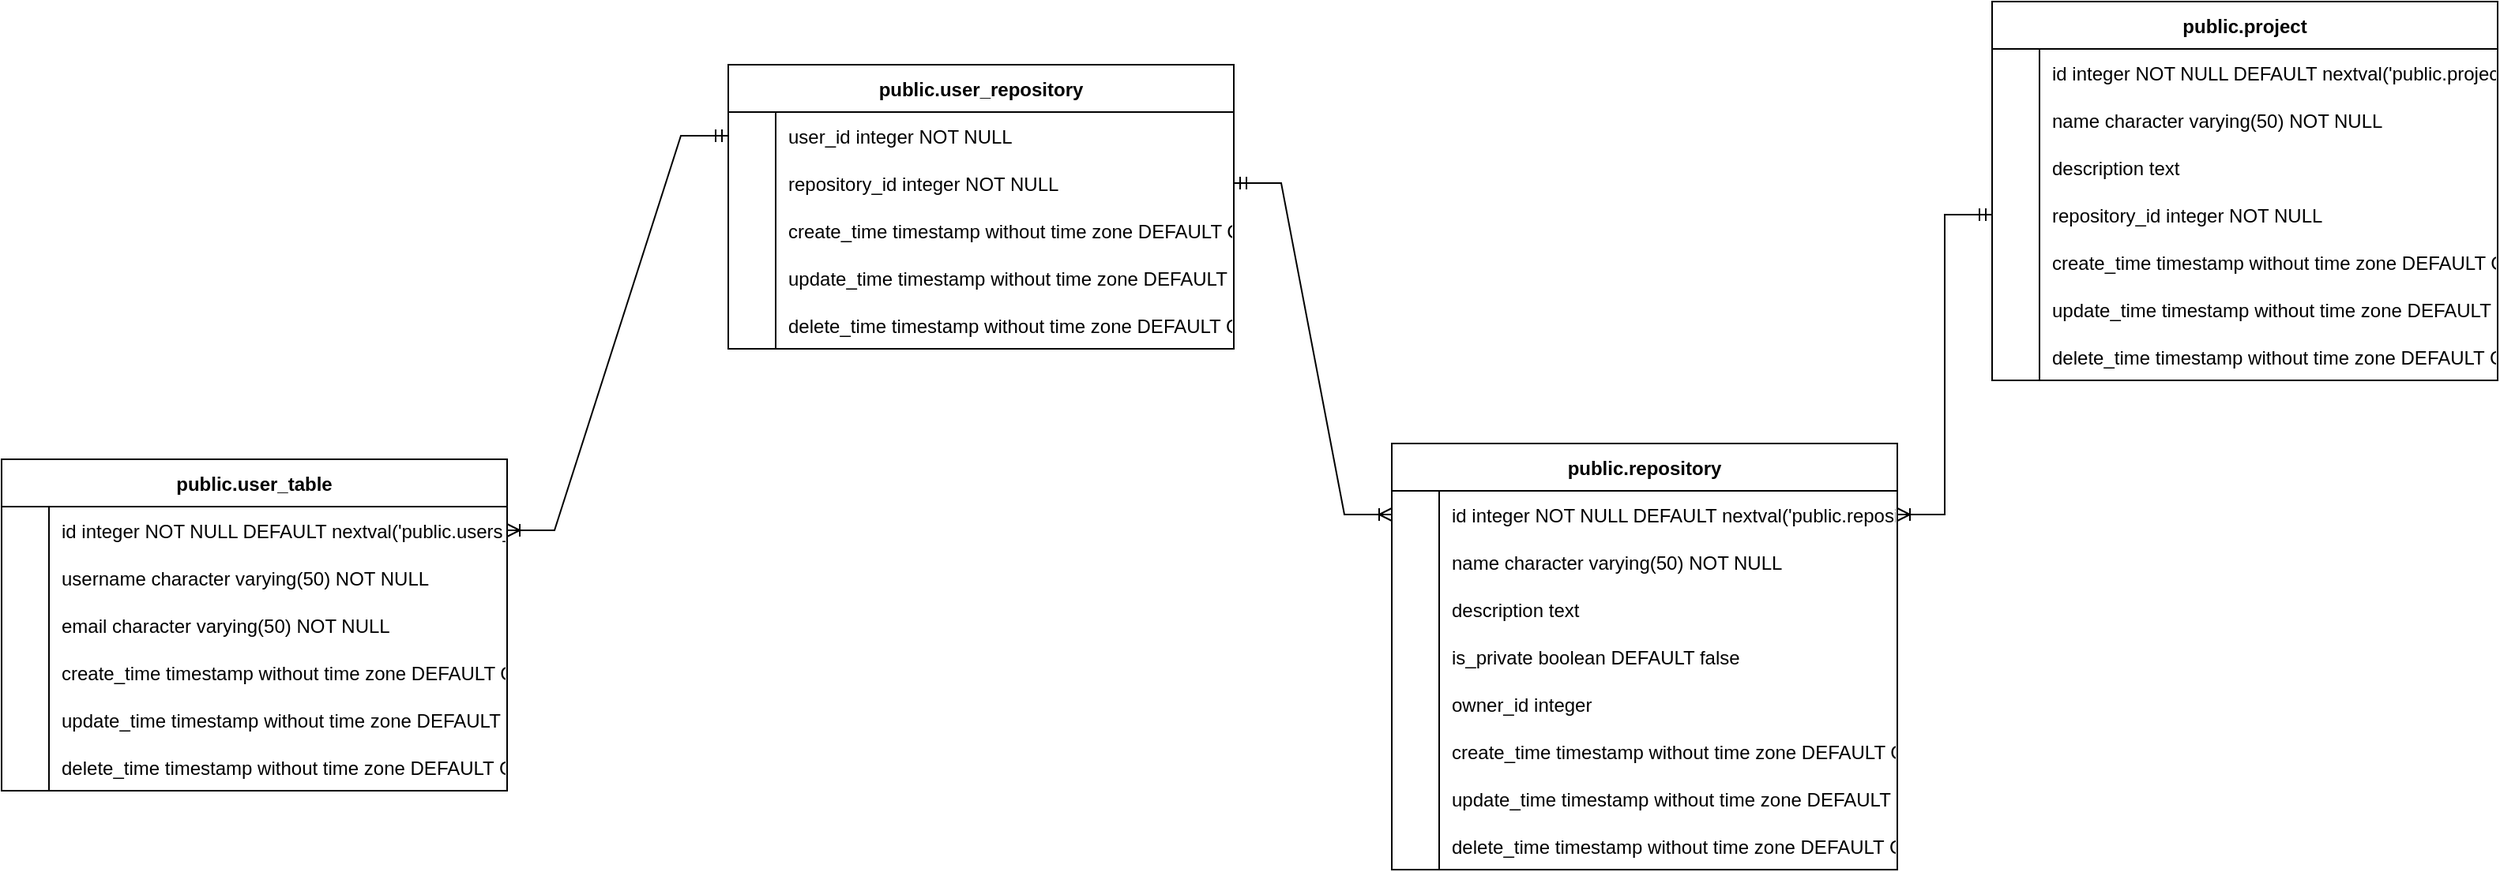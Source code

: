 <mxfile scale="1" border="0" version="24.6.5" type="device">
  <diagram id="R2lEEEUBdFMjLlhIrx00" name="Page-1">
    <mxGraphModel dx="1853" dy="1047" grid="1" gridSize="10" guides="1" tooltips="1" connect="1" arrows="1" fold="1" page="1" pageScale="1" pageWidth="850" pageHeight="1100" math="0" shadow="0" extFonts="Permanent Marker^https://fonts.googleapis.com/css?family=Permanent+Marker">
      <root>
        <mxCell id="0" />
        <mxCell id="1" parent="0" />
        <mxCell id="BBfJmJu3mL2wg9qWYj6K-126" value="public.project" style="shape=table;startSize=30;container=1;collapsible=1;childLayout=tableLayout;fixedRows=1;rowLines=0;fontStyle=1;align=center;resizeLast=1;" vertex="1" parent="1">
          <mxGeometry x="1860" y="40" width="320" height="240" as="geometry" />
        </mxCell>
        <mxCell id="BBfJmJu3mL2wg9qWYj6K-127" value="" style="shape=tableRow;horizontal=0;startSize=0;swimlaneHead=0;swimlaneBody=0;fillColor=none;collapsible=0;dropTarget=0;points=[[0,0.5],[1,0.5]];portConstraint=eastwest;strokeColor=inherit;top=0;left=0;right=0;bottom=0;" vertex="1" parent="BBfJmJu3mL2wg9qWYj6K-126">
          <mxGeometry y="30" width="320" height="30" as="geometry" />
        </mxCell>
        <mxCell id="BBfJmJu3mL2wg9qWYj6K-128" value="" style="shape=partialRectangle;overflow=hidden;connectable=0;fillColor=none;strokeColor=inherit;top=0;left=0;bottom=0;right=0;" vertex="1" parent="BBfJmJu3mL2wg9qWYj6K-127">
          <mxGeometry width="30" height="30" as="geometry">
            <mxRectangle width="30" height="30" as="alternateBounds" />
          </mxGeometry>
        </mxCell>
        <mxCell id="BBfJmJu3mL2wg9qWYj6K-129" value="id integer NOT NULL DEFAULT nextval(&#39;public.projects_id_seq&#39;::regclass)" style="shape=partialRectangle;overflow=hidden;connectable=0;fillColor=none;align=left;strokeColor=inherit;top=0;left=0;bottom=0;right=0;spacingLeft=6;" vertex="1" parent="BBfJmJu3mL2wg9qWYj6K-127">
          <mxGeometry x="30" width="290" height="30" as="geometry">
            <mxRectangle width="290" height="30" as="alternateBounds" />
          </mxGeometry>
        </mxCell>
        <mxCell id="BBfJmJu3mL2wg9qWYj6K-130" value="" style="shape=tableRow;horizontal=0;startSize=0;swimlaneHead=0;swimlaneBody=0;fillColor=none;collapsible=0;dropTarget=0;points=[[0,0.5],[1,0.5]];portConstraint=eastwest;strokeColor=inherit;top=0;left=0;right=0;bottom=0;" vertex="1" parent="BBfJmJu3mL2wg9qWYj6K-126">
          <mxGeometry y="60" width="320" height="30" as="geometry" />
        </mxCell>
        <mxCell id="BBfJmJu3mL2wg9qWYj6K-131" value="" style="shape=partialRectangle;overflow=hidden;connectable=0;fillColor=none;strokeColor=inherit;top=0;left=0;bottom=0;right=0;" vertex="1" parent="BBfJmJu3mL2wg9qWYj6K-130">
          <mxGeometry width="30" height="30" as="geometry">
            <mxRectangle width="30" height="30" as="alternateBounds" />
          </mxGeometry>
        </mxCell>
        <mxCell id="BBfJmJu3mL2wg9qWYj6K-132" value="name character varying(50) NOT NULL" style="shape=partialRectangle;overflow=hidden;connectable=0;fillColor=none;align=left;strokeColor=inherit;top=0;left=0;bottom=0;right=0;spacingLeft=6;" vertex="1" parent="BBfJmJu3mL2wg9qWYj6K-130">
          <mxGeometry x="30" width="290" height="30" as="geometry">
            <mxRectangle width="290" height="30" as="alternateBounds" />
          </mxGeometry>
        </mxCell>
        <mxCell id="BBfJmJu3mL2wg9qWYj6K-133" value="" style="shape=tableRow;horizontal=0;startSize=0;swimlaneHead=0;swimlaneBody=0;fillColor=none;collapsible=0;dropTarget=0;points=[[0,0.5],[1,0.5]];portConstraint=eastwest;strokeColor=inherit;top=0;left=0;right=0;bottom=0;" vertex="1" parent="BBfJmJu3mL2wg9qWYj6K-126">
          <mxGeometry y="90" width="320" height="30" as="geometry" />
        </mxCell>
        <mxCell id="BBfJmJu3mL2wg9qWYj6K-134" value="" style="shape=partialRectangle;overflow=hidden;connectable=0;fillColor=none;strokeColor=inherit;top=0;left=0;bottom=0;right=0;" vertex="1" parent="BBfJmJu3mL2wg9qWYj6K-133">
          <mxGeometry width="30" height="30" as="geometry">
            <mxRectangle width="30" height="30" as="alternateBounds" />
          </mxGeometry>
        </mxCell>
        <mxCell id="BBfJmJu3mL2wg9qWYj6K-135" value="description text" style="shape=partialRectangle;overflow=hidden;connectable=0;fillColor=none;align=left;strokeColor=inherit;top=0;left=0;bottom=0;right=0;spacingLeft=6;" vertex="1" parent="BBfJmJu3mL2wg9qWYj6K-133">
          <mxGeometry x="30" width="290" height="30" as="geometry">
            <mxRectangle width="290" height="30" as="alternateBounds" />
          </mxGeometry>
        </mxCell>
        <mxCell id="BBfJmJu3mL2wg9qWYj6K-136" value="" style="shape=tableRow;horizontal=0;startSize=0;swimlaneHead=0;swimlaneBody=0;fillColor=none;collapsible=0;dropTarget=0;points=[[0,0.5],[1,0.5]];portConstraint=eastwest;strokeColor=inherit;top=0;left=0;right=0;bottom=0;" vertex="1" parent="BBfJmJu3mL2wg9qWYj6K-126">
          <mxGeometry y="120" width="320" height="30" as="geometry" />
        </mxCell>
        <mxCell id="BBfJmJu3mL2wg9qWYj6K-137" value="" style="shape=partialRectangle;overflow=hidden;connectable=0;fillColor=none;strokeColor=inherit;top=0;left=0;bottom=0;right=0;" vertex="1" parent="BBfJmJu3mL2wg9qWYj6K-136">
          <mxGeometry width="30" height="30" as="geometry">
            <mxRectangle width="30" height="30" as="alternateBounds" />
          </mxGeometry>
        </mxCell>
        <mxCell id="BBfJmJu3mL2wg9qWYj6K-138" value="repository_id integer NOT NULL" style="shape=partialRectangle;overflow=hidden;connectable=0;fillColor=none;align=left;strokeColor=inherit;top=0;left=0;bottom=0;right=0;spacingLeft=6;" vertex="1" parent="BBfJmJu3mL2wg9qWYj6K-136">
          <mxGeometry x="30" width="290" height="30" as="geometry">
            <mxRectangle width="290" height="30" as="alternateBounds" />
          </mxGeometry>
        </mxCell>
        <mxCell id="BBfJmJu3mL2wg9qWYj6K-139" value="" style="shape=tableRow;horizontal=0;startSize=0;swimlaneHead=0;swimlaneBody=0;fillColor=none;collapsible=0;dropTarget=0;points=[[0,0.5],[1,0.5]];portConstraint=eastwest;strokeColor=inherit;top=0;left=0;right=0;bottom=0;" vertex="1" parent="BBfJmJu3mL2wg9qWYj6K-126">
          <mxGeometry y="150" width="320" height="30" as="geometry" />
        </mxCell>
        <mxCell id="BBfJmJu3mL2wg9qWYj6K-140" value="" style="shape=partialRectangle;overflow=hidden;connectable=0;fillColor=none;strokeColor=inherit;top=0;left=0;bottom=0;right=0;" vertex="1" parent="BBfJmJu3mL2wg9qWYj6K-139">
          <mxGeometry width="30" height="30" as="geometry">
            <mxRectangle width="30" height="30" as="alternateBounds" />
          </mxGeometry>
        </mxCell>
        <mxCell id="BBfJmJu3mL2wg9qWYj6K-141" value="create_time timestamp without time zone DEFAULT CURRENT_TIMESTAMP" style="shape=partialRectangle;overflow=hidden;connectable=0;fillColor=none;align=left;strokeColor=inherit;top=0;left=0;bottom=0;right=0;spacingLeft=6;" vertex="1" parent="BBfJmJu3mL2wg9qWYj6K-139">
          <mxGeometry x="30" width="290" height="30" as="geometry">
            <mxRectangle width="290" height="30" as="alternateBounds" />
          </mxGeometry>
        </mxCell>
        <mxCell id="BBfJmJu3mL2wg9qWYj6K-142" value="" style="shape=tableRow;horizontal=0;startSize=0;swimlaneHead=0;swimlaneBody=0;fillColor=none;collapsible=0;dropTarget=0;points=[[0,0.5],[1,0.5]];portConstraint=eastwest;strokeColor=inherit;top=0;left=0;right=0;bottom=0;" vertex="1" parent="BBfJmJu3mL2wg9qWYj6K-126">
          <mxGeometry y="180" width="320" height="30" as="geometry" />
        </mxCell>
        <mxCell id="BBfJmJu3mL2wg9qWYj6K-143" value="" style="shape=partialRectangle;overflow=hidden;connectable=0;fillColor=none;strokeColor=inherit;top=0;left=0;bottom=0;right=0;" vertex="1" parent="BBfJmJu3mL2wg9qWYj6K-142">
          <mxGeometry width="30" height="30" as="geometry">
            <mxRectangle width="30" height="30" as="alternateBounds" />
          </mxGeometry>
        </mxCell>
        <mxCell id="BBfJmJu3mL2wg9qWYj6K-144" value="update_time timestamp without time zone DEFAULT CURRENT_TIMESTAMP" style="shape=partialRectangle;overflow=hidden;connectable=0;fillColor=none;align=left;strokeColor=inherit;top=0;left=0;bottom=0;right=0;spacingLeft=6;" vertex="1" parent="BBfJmJu3mL2wg9qWYj6K-142">
          <mxGeometry x="30" width="290" height="30" as="geometry">
            <mxRectangle width="290" height="30" as="alternateBounds" />
          </mxGeometry>
        </mxCell>
        <mxCell id="BBfJmJu3mL2wg9qWYj6K-145" value="" style="shape=tableRow;horizontal=0;startSize=0;swimlaneHead=0;swimlaneBody=0;fillColor=none;collapsible=0;dropTarget=0;points=[[0,0.5],[1,0.5]];portConstraint=eastwest;strokeColor=inherit;top=0;left=0;right=0;bottom=0;" vertex="1" parent="BBfJmJu3mL2wg9qWYj6K-126">
          <mxGeometry y="210" width="320" height="30" as="geometry" />
        </mxCell>
        <mxCell id="BBfJmJu3mL2wg9qWYj6K-146" value="" style="shape=partialRectangle;overflow=hidden;connectable=0;fillColor=none;strokeColor=inherit;top=0;left=0;bottom=0;right=0;" vertex="1" parent="BBfJmJu3mL2wg9qWYj6K-145">
          <mxGeometry width="30" height="30" as="geometry">
            <mxRectangle width="30" height="30" as="alternateBounds" />
          </mxGeometry>
        </mxCell>
        <mxCell id="BBfJmJu3mL2wg9qWYj6K-147" value="delete_time timestamp without time zone DEFAULT CURRENT_TIMESTAMP" style="shape=partialRectangle;overflow=hidden;connectable=0;fillColor=none;align=left;strokeColor=inherit;top=0;left=0;bottom=0;right=0;spacingLeft=6;" vertex="1" parent="BBfJmJu3mL2wg9qWYj6K-145">
          <mxGeometry x="30" width="290" height="30" as="geometry">
            <mxRectangle width="290" height="30" as="alternateBounds" />
          </mxGeometry>
        </mxCell>
        <mxCell id="BBfJmJu3mL2wg9qWYj6K-148" value="public.repository" style="shape=table;startSize=30;container=1;collapsible=1;childLayout=tableLayout;fixedRows=1;rowLines=0;fontStyle=1;align=center;resizeLast=1;" vertex="1" parent="1">
          <mxGeometry x="1480" y="320" width="320" height="270" as="geometry" />
        </mxCell>
        <mxCell id="BBfJmJu3mL2wg9qWYj6K-149" value="" style="shape=tableRow;horizontal=0;startSize=0;swimlaneHead=0;swimlaneBody=0;fillColor=none;collapsible=0;dropTarget=0;points=[[0,0.5],[1,0.5]];portConstraint=eastwest;strokeColor=inherit;top=0;left=0;right=0;bottom=0;" vertex="1" parent="BBfJmJu3mL2wg9qWYj6K-148">
          <mxGeometry y="30" width="320" height="30" as="geometry" />
        </mxCell>
        <mxCell id="BBfJmJu3mL2wg9qWYj6K-150" value="" style="shape=partialRectangle;overflow=hidden;connectable=0;fillColor=none;strokeColor=inherit;top=0;left=0;bottom=0;right=0;" vertex="1" parent="BBfJmJu3mL2wg9qWYj6K-149">
          <mxGeometry width="30" height="30" as="geometry">
            <mxRectangle width="30" height="30" as="alternateBounds" />
          </mxGeometry>
        </mxCell>
        <mxCell id="BBfJmJu3mL2wg9qWYj6K-151" value="id integer NOT NULL DEFAULT nextval(&#39;public.repositories_id_seq&#39;::regclass)" style="shape=partialRectangle;overflow=hidden;connectable=0;fillColor=none;align=left;strokeColor=inherit;top=0;left=0;bottom=0;right=0;spacingLeft=6;" vertex="1" parent="BBfJmJu3mL2wg9qWYj6K-149">
          <mxGeometry x="30" width="290" height="30" as="geometry">
            <mxRectangle width="290" height="30" as="alternateBounds" />
          </mxGeometry>
        </mxCell>
        <mxCell id="BBfJmJu3mL2wg9qWYj6K-152" value="" style="shape=tableRow;horizontal=0;startSize=0;swimlaneHead=0;swimlaneBody=0;fillColor=none;collapsible=0;dropTarget=0;points=[[0,0.5],[1,0.5]];portConstraint=eastwest;strokeColor=inherit;top=0;left=0;right=0;bottom=0;" vertex="1" parent="BBfJmJu3mL2wg9qWYj6K-148">
          <mxGeometry y="60" width="320" height="30" as="geometry" />
        </mxCell>
        <mxCell id="BBfJmJu3mL2wg9qWYj6K-153" value="" style="shape=partialRectangle;overflow=hidden;connectable=0;fillColor=none;strokeColor=inherit;top=0;left=0;bottom=0;right=0;" vertex="1" parent="BBfJmJu3mL2wg9qWYj6K-152">
          <mxGeometry width="30" height="30" as="geometry">
            <mxRectangle width="30" height="30" as="alternateBounds" />
          </mxGeometry>
        </mxCell>
        <mxCell id="BBfJmJu3mL2wg9qWYj6K-154" value="name character varying(50) NOT NULL" style="shape=partialRectangle;overflow=hidden;connectable=0;fillColor=none;align=left;strokeColor=inherit;top=0;left=0;bottom=0;right=0;spacingLeft=6;" vertex="1" parent="BBfJmJu3mL2wg9qWYj6K-152">
          <mxGeometry x="30" width="290" height="30" as="geometry">
            <mxRectangle width="290" height="30" as="alternateBounds" />
          </mxGeometry>
        </mxCell>
        <mxCell id="BBfJmJu3mL2wg9qWYj6K-155" value="" style="shape=tableRow;horizontal=0;startSize=0;swimlaneHead=0;swimlaneBody=0;fillColor=none;collapsible=0;dropTarget=0;points=[[0,0.5],[1,0.5]];portConstraint=eastwest;strokeColor=inherit;top=0;left=0;right=0;bottom=0;" vertex="1" parent="BBfJmJu3mL2wg9qWYj6K-148">
          <mxGeometry y="90" width="320" height="30" as="geometry" />
        </mxCell>
        <mxCell id="BBfJmJu3mL2wg9qWYj6K-156" value="" style="shape=partialRectangle;overflow=hidden;connectable=0;fillColor=none;strokeColor=inherit;top=0;left=0;bottom=0;right=0;" vertex="1" parent="BBfJmJu3mL2wg9qWYj6K-155">
          <mxGeometry width="30" height="30" as="geometry">
            <mxRectangle width="30" height="30" as="alternateBounds" />
          </mxGeometry>
        </mxCell>
        <mxCell id="BBfJmJu3mL2wg9qWYj6K-157" value="description text" style="shape=partialRectangle;overflow=hidden;connectable=0;fillColor=none;align=left;strokeColor=inherit;top=0;left=0;bottom=0;right=0;spacingLeft=6;" vertex="1" parent="BBfJmJu3mL2wg9qWYj6K-155">
          <mxGeometry x="30" width="290" height="30" as="geometry">
            <mxRectangle width="290" height="30" as="alternateBounds" />
          </mxGeometry>
        </mxCell>
        <mxCell id="BBfJmJu3mL2wg9qWYj6K-158" value="" style="shape=tableRow;horizontal=0;startSize=0;swimlaneHead=0;swimlaneBody=0;fillColor=none;collapsible=0;dropTarget=0;points=[[0,0.5],[1,0.5]];portConstraint=eastwest;strokeColor=inherit;top=0;left=0;right=0;bottom=0;" vertex="1" parent="BBfJmJu3mL2wg9qWYj6K-148">
          <mxGeometry y="120" width="320" height="30" as="geometry" />
        </mxCell>
        <mxCell id="BBfJmJu3mL2wg9qWYj6K-159" value="" style="shape=partialRectangle;overflow=hidden;connectable=0;fillColor=none;strokeColor=inherit;top=0;left=0;bottom=0;right=0;" vertex="1" parent="BBfJmJu3mL2wg9qWYj6K-158">
          <mxGeometry width="30" height="30" as="geometry">
            <mxRectangle width="30" height="30" as="alternateBounds" />
          </mxGeometry>
        </mxCell>
        <mxCell id="BBfJmJu3mL2wg9qWYj6K-160" value="is_private boolean DEFAULT false" style="shape=partialRectangle;overflow=hidden;connectable=0;fillColor=none;align=left;strokeColor=inherit;top=0;left=0;bottom=0;right=0;spacingLeft=6;" vertex="1" parent="BBfJmJu3mL2wg9qWYj6K-158">
          <mxGeometry x="30" width="290" height="30" as="geometry">
            <mxRectangle width="290" height="30" as="alternateBounds" />
          </mxGeometry>
        </mxCell>
        <mxCell id="BBfJmJu3mL2wg9qWYj6K-161" value="" style="shape=tableRow;horizontal=0;startSize=0;swimlaneHead=0;swimlaneBody=0;fillColor=none;collapsible=0;dropTarget=0;points=[[0,0.5],[1,0.5]];portConstraint=eastwest;strokeColor=inherit;top=0;left=0;right=0;bottom=0;" vertex="1" parent="BBfJmJu3mL2wg9qWYj6K-148">
          <mxGeometry y="150" width="320" height="30" as="geometry" />
        </mxCell>
        <mxCell id="BBfJmJu3mL2wg9qWYj6K-162" value="" style="shape=partialRectangle;overflow=hidden;connectable=0;fillColor=none;strokeColor=inherit;top=0;left=0;bottom=0;right=0;" vertex="1" parent="BBfJmJu3mL2wg9qWYj6K-161">
          <mxGeometry width="30" height="30" as="geometry">
            <mxRectangle width="30" height="30" as="alternateBounds" />
          </mxGeometry>
        </mxCell>
        <mxCell id="BBfJmJu3mL2wg9qWYj6K-163" value="owner_id integer" style="shape=partialRectangle;overflow=hidden;connectable=0;fillColor=none;align=left;strokeColor=inherit;top=0;left=0;bottom=0;right=0;spacingLeft=6;" vertex="1" parent="BBfJmJu3mL2wg9qWYj6K-161">
          <mxGeometry x="30" width="290" height="30" as="geometry">
            <mxRectangle width="290" height="30" as="alternateBounds" />
          </mxGeometry>
        </mxCell>
        <mxCell id="BBfJmJu3mL2wg9qWYj6K-164" value="" style="shape=tableRow;horizontal=0;startSize=0;swimlaneHead=0;swimlaneBody=0;fillColor=none;collapsible=0;dropTarget=0;points=[[0,0.5],[1,0.5]];portConstraint=eastwest;strokeColor=inherit;top=0;left=0;right=0;bottom=0;" vertex="1" parent="BBfJmJu3mL2wg9qWYj6K-148">
          <mxGeometry y="180" width="320" height="30" as="geometry" />
        </mxCell>
        <mxCell id="BBfJmJu3mL2wg9qWYj6K-165" value="" style="shape=partialRectangle;overflow=hidden;connectable=0;fillColor=none;strokeColor=inherit;top=0;left=0;bottom=0;right=0;" vertex="1" parent="BBfJmJu3mL2wg9qWYj6K-164">
          <mxGeometry width="30" height="30" as="geometry">
            <mxRectangle width="30" height="30" as="alternateBounds" />
          </mxGeometry>
        </mxCell>
        <mxCell id="BBfJmJu3mL2wg9qWYj6K-166" value="create_time timestamp without time zone DEFAULT CURRENT_TIMESTAMP" style="shape=partialRectangle;overflow=hidden;connectable=0;fillColor=none;align=left;strokeColor=inherit;top=0;left=0;bottom=0;right=0;spacingLeft=6;" vertex="1" parent="BBfJmJu3mL2wg9qWYj6K-164">
          <mxGeometry x="30" width="290" height="30" as="geometry">
            <mxRectangle width="290" height="30" as="alternateBounds" />
          </mxGeometry>
        </mxCell>
        <mxCell id="BBfJmJu3mL2wg9qWYj6K-167" value="" style="shape=tableRow;horizontal=0;startSize=0;swimlaneHead=0;swimlaneBody=0;fillColor=none;collapsible=0;dropTarget=0;points=[[0,0.5],[1,0.5]];portConstraint=eastwest;strokeColor=inherit;top=0;left=0;right=0;bottom=0;" vertex="1" parent="BBfJmJu3mL2wg9qWYj6K-148">
          <mxGeometry y="210" width="320" height="30" as="geometry" />
        </mxCell>
        <mxCell id="BBfJmJu3mL2wg9qWYj6K-168" value="" style="shape=partialRectangle;overflow=hidden;connectable=0;fillColor=none;strokeColor=inherit;top=0;left=0;bottom=0;right=0;" vertex="1" parent="BBfJmJu3mL2wg9qWYj6K-167">
          <mxGeometry width="30" height="30" as="geometry">
            <mxRectangle width="30" height="30" as="alternateBounds" />
          </mxGeometry>
        </mxCell>
        <mxCell id="BBfJmJu3mL2wg9qWYj6K-169" value="update_time timestamp without time zone DEFAULT CURRENT_TIMESTAMP" style="shape=partialRectangle;overflow=hidden;connectable=0;fillColor=none;align=left;strokeColor=inherit;top=0;left=0;bottom=0;right=0;spacingLeft=6;" vertex="1" parent="BBfJmJu3mL2wg9qWYj6K-167">
          <mxGeometry x="30" width="290" height="30" as="geometry">
            <mxRectangle width="290" height="30" as="alternateBounds" />
          </mxGeometry>
        </mxCell>
        <mxCell id="BBfJmJu3mL2wg9qWYj6K-170" value="" style="shape=tableRow;horizontal=0;startSize=0;swimlaneHead=0;swimlaneBody=0;fillColor=none;collapsible=0;dropTarget=0;points=[[0,0.5],[1,0.5]];portConstraint=eastwest;strokeColor=inherit;top=0;left=0;right=0;bottom=0;" vertex="1" parent="BBfJmJu3mL2wg9qWYj6K-148">
          <mxGeometry y="240" width="320" height="30" as="geometry" />
        </mxCell>
        <mxCell id="BBfJmJu3mL2wg9qWYj6K-171" value="" style="shape=partialRectangle;overflow=hidden;connectable=0;fillColor=none;strokeColor=inherit;top=0;left=0;bottom=0;right=0;" vertex="1" parent="BBfJmJu3mL2wg9qWYj6K-170">
          <mxGeometry width="30" height="30" as="geometry">
            <mxRectangle width="30" height="30" as="alternateBounds" />
          </mxGeometry>
        </mxCell>
        <mxCell id="BBfJmJu3mL2wg9qWYj6K-172" value="delete_time timestamp without time zone DEFAULT CURRENT_TIMESTAMP" style="shape=partialRectangle;overflow=hidden;connectable=0;fillColor=none;align=left;strokeColor=inherit;top=0;left=0;bottom=0;right=0;spacingLeft=6;" vertex="1" parent="BBfJmJu3mL2wg9qWYj6K-170">
          <mxGeometry x="30" width="290" height="30" as="geometry">
            <mxRectangle width="290" height="30" as="alternateBounds" />
          </mxGeometry>
        </mxCell>
        <mxCell id="BBfJmJu3mL2wg9qWYj6K-173" value="public.user_repository" style="shape=table;startSize=30;container=1;collapsible=1;childLayout=tableLayout;fixedRows=1;rowLines=0;fontStyle=1;align=center;resizeLast=1;" vertex="1" parent="1">
          <mxGeometry x="1060" y="80" width="320" height="180" as="geometry" />
        </mxCell>
        <mxCell id="BBfJmJu3mL2wg9qWYj6K-174" value="" style="shape=tableRow;horizontal=0;startSize=0;swimlaneHead=0;swimlaneBody=0;fillColor=none;collapsible=0;dropTarget=0;points=[[0,0.5],[1,0.5]];portConstraint=eastwest;strokeColor=inherit;top=0;left=0;right=0;bottom=0;" vertex="1" parent="BBfJmJu3mL2wg9qWYj6K-173">
          <mxGeometry y="30" width="320" height="30" as="geometry" />
        </mxCell>
        <mxCell id="BBfJmJu3mL2wg9qWYj6K-175" value="" style="shape=partialRectangle;overflow=hidden;connectable=0;fillColor=none;strokeColor=inherit;top=0;left=0;bottom=0;right=0;" vertex="1" parent="BBfJmJu3mL2wg9qWYj6K-174">
          <mxGeometry width="30" height="30" as="geometry">
            <mxRectangle width="30" height="30" as="alternateBounds" />
          </mxGeometry>
        </mxCell>
        <mxCell id="BBfJmJu3mL2wg9qWYj6K-176" value="user_id integer NOT NULL" style="shape=partialRectangle;overflow=hidden;connectable=0;fillColor=none;align=left;strokeColor=inherit;top=0;left=0;bottom=0;right=0;spacingLeft=6;" vertex="1" parent="BBfJmJu3mL2wg9qWYj6K-174">
          <mxGeometry x="30" width="290" height="30" as="geometry">
            <mxRectangle width="290" height="30" as="alternateBounds" />
          </mxGeometry>
        </mxCell>
        <mxCell id="BBfJmJu3mL2wg9qWYj6K-177" value="" style="shape=tableRow;horizontal=0;startSize=0;swimlaneHead=0;swimlaneBody=0;fillColor=none;collapsible=0;dropTarget=0;points=[[0,0.5],[1,0.5]];portConstraint=eastwest;strokeColor=inherit;top=0;left=0;right=0;bottom=0;" vertex="1" parent="BBfJmJu3mL2wg9qWYj6K-173">
          <mxGeometry y="60" width="320" height="30" as="geometry" />
        </mxCell>
        <mxCell id="BBfJmJu3mL2wg9qWYj6K-178" value="" style="shape=partialRectangle;overflow=hidden;connectable=0;fillColor=none;strokeColor=inherit;top=0;left=0;bottom=0;right=0;" vertex="1" parent="BBfJmJu3mL2wg9qWYj6K-177">
          <mxGeometry width="30" height="30" as="geometry">
            <mxRectangle width="30" height="30" as="alternateBounds" />
          </mxGeometry>
        </mxCell>
        <mxCell id="BBfJmJu3mL2wg9qWYj6K-179" value="repository_id integer NOT NULL" style="shape=partialRectangle;overflow=hidden;connectable=0;fillColor=none;align=left;strokeColor=inherit;top=0;left=0;bottom=0;right=0;spacingLeft=6;" vertex="1" parent="BBfJmJu3mL2wg9qWYj6K-177">
          <mxGeometry x="30" width="290" height="30" as="geometry">
            <mxRectangle width="290" height="30" as="alternateBounds" />
          </mxGeometry>
        </mxCell>
        <mxCell id="BBfJmJu3mL2wg9qWYj6K-180" value="" style="shape=tableRow;horizontal=0;startSize=0;swimlaneHead=0;swimlaneBody=0;fillColor=none;collapsible=0;dropTarget=0;points=[[0,0.5],[1,0.5]];portConstraint=eastwest;strokeColor=inherit;top=0;left=0;right=0;bottom=0;" vertex="1" parent="BBfJmJu3mL2wg9qWYj6K-173">
          <mxGeometry y="90" width="320" height="30" as="geometry" />
        </mxCell>
        <mxCell id="BBfJmJu3mL2wg9qWYj6K-181" value="" style="shape=partialRectangle;overflow=hidden;connectable=0;fillColor=none;strokeColor=inherit;top=0;left=0;bottom=0;right=0;" vertex="1" parent="BBfJmJu3mL2wg9qWYj6K-180">
          <mxGeometry width="30" height="30" as="geometry">
            <mxRectangle width="30" height="30" as="alternateBounds" />
          </mxGeometry>
        </mxCell>
        <mxCell id="BBfJmJu3mL2wg9qWYj6K-182" value="create_time timestamp without time zone DEFAULT CURRENT_TIMESTAMP" style="shape=partialRectangle;overflow=hidden;connectable=0;fillColor=none;align=left;strokeColor=inherit;top=0;left=0;bottom=0;right=0;spacingLeft=6;" vertex="1" parent="BBfJmJu3mL2wg9qWYj6K-180">
          <mxGeometry x="30" width="290" height="30" as="geometry">
            <mxRectangle width="290" height="30" as="alternateBounds" />
          </mxGeometry>
        </mxCell>
        <mxCell id="BBfJmJu3mL2wg9qWYj6K-183" value="" style="shape=tableRow;horizontal=0;startSize=0;swimlaneHead=0;swimlaneBody=0;fillColor=none;collapsible=0;dropTarget=0;points=[[0,0.5],[1,0.5]];portConstraint=eastwest;strokeColor=inherit;top=0;left=0;right=0;bottom=0;" vertex="1" parent="BBfJmJu3mL2wg9qWYj6K-173">
          <mxGeometry y="120" width="320" height="30" as="geometry" />
        </mxCell>
        <mxCell id="BBfJmJu3mL2wg9qWYj6K-184" value="" style="shape=partialRectangle;overflow=hidden;connectable=0;fillColor=none;strokeColor=inherit;top=0;left=0;bottom=0;right=0;" vertex="1" parent="BBfJmJu3mL2wg9qWYj6K-183">
          <mxGeometry width="30" height="30" as="geometry">
            <mxRectangle width="30" height="30" as="alternateBounds" />
          </mxGeometry>
        </mxCell>
        <mxCell id="BBfJmJu3mL2wg9qWYj6K-185" value="update_time timestamp without time zone DEFAULT CURRENT_TIMESTAMP" style="shape=partialRectangle;overflow=hidden;connectable=0;fillColor=none;align=left;strokeColor=inherit;top=0;left=0;bottom=0;right=0;spacingLeft=6;" vertex="1" parent="BBfJmJu3mL2wg9qWYj6K-183">
          <mxGeometry x="30" width="290" height="30" as="geometry">
            <mxRectangle width="290" height="30" as="alternateBounds" />
          </mxGeometry>
        </mxCell>
        <mxCell id="BBfJmJu3mL2wg9qWYj6K-186" value="" style="shape=tableRow;horizontal=0;startSize=0;swimlaneHead=0;swimlaneBody=0;fillColor=none;collapsible=0;dropTarget=0;points=[[0,0.5],[1,0.5]];portConstraint=eastwest;strokeColor=inherit;top=0;left=0;right=0;bottom=0;" vertex="1" parent="BBfJmJu3mL2wg9qWYj6K-173">
          <mxGeometry y="150" width="320" height="30" as="geometry" />
        </mxCell>
        <mxCell id="BBfJmJu3mL2wg9qWYj6K-187" value="" style="shape=partialRectangle;overflow=hidden;connectable=0;fillColor=none;strokeColor=inherit;top=0;left=0;bottom=0;right=0;" vertex="1" parent="BBfJmJu3mL2wg9qWYj6K-186">
          <mxGeometry width="30" height="30" as="geometry">
            <mxRectangle width="30" height="30" as="alternateBounds" />
          </mxGeometry>
        </mxCell>
        <mxCell id="BBfJmJu3mL2wg9qWYj6K-188" value="delete_time timestamp without time zone DEFAULT CURRENT_TIMESTAMP" style="shape=partialRectangle;overflow=hidden;connectable=0;fillColor=none;align=left;strokeColor=inherit;top=0;left=0;bottom=0;right=0;spacingLeft=6;" vertex="1" parent="BBfJmJu3mL2wg9qWYj6K-186">
          <mxGeometry x="30" width="290" height="30" as="geometry">
            <mxRectangle width="290" height="30" as="alternateBounds" />
          </mxGeometry>
        </mxCell>
        <mxCell id="BBfJmJu3mL2wg9qWYj6K-189" value="public.user_table" style="shape=table;startSize=30;container=1;collapsible=1;childLayout=tableLayout;fixedRows=1;rowLines=0;fontStyle=1;align=center;resizeLast=1;" vertex="1" parent="1">
          <mxGeometry x="600" y="330" width="320" height="210" as="geometry" />
        </mxCell>
        <mxCell id="BBfJmJu3mL2wg9qWYj6K-190" value="" style="shape=tableRow;horizontal=0;startSize=0;swimlaneHead=0;swimlaneBody=0;fillColor=none;collapsible=0;dropTarget=0;points=[[0,0.5],[1,0.5]];portConstraint=eastwest;strokeColor=inherit;top=0;left=0;right=0;bottom=0;" vertex="1" parent="BBfJmJu3mL2wg9qWYj6K-189">
          <mxGeometry y="30" width="320" height="30" as="geometry" />
        </mxCell>
        <mxCell id="BBfJmJu3mL2wg9qWYj6K-191" value="" style="shape=partialRectangle;overflow=hidden;connectable=0;fillColor=none;strokeColor=inherit;top=0;left=0;bottom=0;right=0;" vertex="1" parent="BBfJmJu3mL2wg9qWYj6K-190">
          <mxGeometry width="30" height="30" as="geometry">
            <mxRectangle width="30" height="30" as="alternateBounds" />
          </mxGeometry>
        </mxCell>
        <mxCell id="BBfJmJu3mL2wg9qWYj6K-192" value="id integer NOT NULL DEFAULT nextval(&#39;public.users_id_seq&#39;::regclass)" style="shape=partialRectangle;overflow=hidden;connectable=0;fillColor=none;align=left;strokeColor=inherit;top=0;left=0;bottom=0;right=0;spacingLeft=6;" vertex="1" parent="BBfJmJu3mL2wg9qWYj6K-190">
          <mxGeometry x="30" width="290" height="30" as="geometry">
            <mxRectangle width="290" height="30" as="alternateBounds" />
          </mxGeometry>
        </mxCell>
        <mxCell id="BBfJmJu3mL2wg9qWYj6K-193" value="" style="shape=tableRow;horizontal=0;startSize=0;swimlaneHead=0;swimlaneBody=0;fillColor=none;collapsible=0;dropTarget=0;points=[[0,0.5],[1,0.5]];portConstraint=eastwest;strokeColor=inherit;top=0;left=0;right=0;bottom=0;" vertex="1" parent="BBfJmJu3mL2wg9qWYj6K-189">
          <mxGeometry y="60" width="320" height="30" as="geometry" />
        </mxCell>
        <mxCell id="BBfJmJu3mL2wg9qWYj6K-194" value="" style="shape=partialRectangle;overflow=hidden;connectable=0;fillColor=none;strokeColor=inherit;top=0;left=0;bottom=0;right=0;" vertex="1" parent="BBfJmJu3mL2wg9qWYj6K-193">
          <mxGeometry width="30" height="30" as="geometry">
            <mxRectangle width="30" height="30" as="alternateBounds" />
          </mxGeometry>
        </mxCell>
        <mxCell id="BBfJmJu3mL2wg9qWYj6K-195" value="username character varying(50) NOT NULL" style="shape=partialRectangle;overflow=hidden;connectable=0;fillColor=none;align=left;strokeColor=inherit;top=0;left=0;bottom=0;right=0;spacingLeft=6;" vertex="1" parent="BBfJmJu3mL2wg9qWYj6K-193">
          <mxGeometry x="30" width="290" height="30" as="geometry">
            <mxRectangle width="290" height="30" as="alternateBounds" />
          </mxGeometry>
        </mxCell>
        <mxCell id="BBfJmJu3mL2wg9qWYj6K-196" value="" style="shape=tableRow;horizontal=0;startSize=0;swimlaneHead=0;swimlaneBody=0;fillColor=none;collapsible=0;dropTarget=0;points=[[0,0.5],[1,0.5]];portConstraint=eastwest;strokeColor=inherit;top=0;left=0;right=0;bottom=0;" vertex="1" parent="BBfJmJu3mL2wg9qWYj6K-189">
          <mxGeometry y="90" width="320" height="30" as="geometry" />
        </mxCell>
        <mxCell id="BBfJmJu3mL2wg9qWYj6K-197" value="" style="shape=partialRectangle;overflow=hidden;connectable=0;fillColor=none;strokeColor=inherit;top=0;left=0;bottom=0;right=0;" vertex="1" parent="BBfJmJu3mL2wg9qWYj6K-196">
          <mxGeometry width="30" height="30" as="geometry">
            <mxRectangle width="30" height="30" as="alternateBounds" />
          </mxGeometry>
        </mxCell>
        <mxCell id="BBfJmJu3mL2wg9qWYj6K-198" value="email character varying(50) NOT NULL" style="shape=partialRectangle;overflow=hidden;connectable=0;fillColor=none;align=left;strokeColor=inherit;top=0;left=0;bottom=0;right=0;spacingLeft=6;" vertex="1" parent="BBfJmJu3mL2wg9qWYj6K-196">
          <mxGeometry x="30" width="290" height="30" as="geometry">
            <mxRectangle width="290" height="30" as="alternateBounds" />
          </mxGeometry>
        </mxCell>
        <mxCell id="BBfJmJu3mL2wg9qWYj6K-199" value="" style="shape=tableRow;horizontal=0;startSize=0;swimlaneHead=0;swimlaneBody=0;fillColor=none;collapsible=0;dropTarget=0;points=[[0,0.5],[1,0.5]];portConstraint=eastwest;strokeColor=inherit;top=0;left=0;right=0;bottom=0;" vertex="1" parent="BBfJmJu3mL2wg9qWYj6K-189">
          <mxGeometry y="120" width="320" height="30" as="geometry" />
        </mxCell>
        <mxCell id="BBfJmJu3mL2wg9qWYj6K-200" value="" style="shape=partialRectangle;overflow=hidden;connectable=0;fillColor=none;strokeColor=inherit;top=0;left=0;bottom=0;right=0;" vertex="1" parent="BBfJmJu3mL2wg9qWYj6K-199">
          <mxGeometry width="30" height="30" as="geometry">
            <mxRectangle width="30" height="30" as="alternateBounds" />
          </mxGeometry>
        </mxCell>
        <mxCell id="BBfJmJu3mL2wg9qWYj6K-201" value="create_time timestamp without time zone DEFAULT CURRENT_TIMESTAMP" style="shape=partialRectangle;overflow=hidden;connectable=0;fillColor=none;align=left;strokeColor=inherit;top=0;left=0;bottom=0;right=0;spacingLeft=6;" vertex="1" parent="BBfJmJu3mL2wg9qWYj6K-199">
          <mxGeometry x="30" width="290" height="30" as="geometry">
            <mxRectangle width="290" height="30" as="alternateBounds" />
          </mxGeometry>
        </mxCell>
        <mxCell id="BBfJmJu3mL2wg9qWYj6K-202" value="" style="shape=tableRow;horizontal=0;startSize=0;swimlaneHead=0;swimlaneBody=0;fillColor=none;collapsible=0;dropTarget=0;points=[[0,0.5],[1,0.5]];portConstraint=eastwest;strokeColor=inherit;top=0;left=0;right=0;bottom=0;" vertex="1" parent="BBfJmJu3mL2wg9qWYj6K-189">
          <mxGeometry y="150" width="320" height="30" as="geometry" />
        </mxCell>
        <mxCell id="BBfJmJu3mL2wg9qWYj6K-203" value="" style="shape=partialRectangle;overflow=hidden;connectable=0;fillColor=none;strokeColor=inherit;top=0;left=0;bottom=0;right=0;" vertex="1" parent="BBfJmJu3mL2wg9qWYj6K-202">
          <mxGeometry width="30" height="30" as="geometry">
            <mxRectangle width="30" height="30" as="alternateBounds" />
          </mxGeometry>
        </mxCell>
        <mxCell id="BBfJmJu3mL2wg9qWYj6K-204" value="update_time timestamp without time zone DEFAULT CURRENT_TIMESTAMP" style="shape=partialRectangle;overflow=hidden;connectable=0;fillColor=none;align=left;strokeColor=inherit;top=0;left=0;bottom=0;right=0;spacingLeft=6;" vertex="1" parent="BBfJmJu3mL2wg9qWYj6K-202">
          <mxGeometry x="30" width="290" height="30" as="geometry">
            <mxRectangle width="290" height="30" as="alternateBounds" />
          </mxGeometry>
        </mxCell>
        <mxCell id="BBfJmJu3mL2wg9qWYj6K-205" value="" style="shape=tableRow;horizontal=0;startSize=0;swimlaneHead=0;swimlaneBody=0;fillColor=none;collapsible=0;dropTarget=0;points=[[0,0.5],[1,0.5]];portConstraint=eastwest;strokeColor=inherit;top=0;left=0;right=0;bottom=0;" vertex="1" parent="BBfJmJu3mL2wg9qWYj6K-189">
          <mxGeometry y="180" width="320" height="30" as="geometry" />
        </mxCell>
        <mxCell id="BBfJmJu3mL2wg9qWYj6K-206" value="" style="shape=partialRectangle;overflow=hidden;connectable=0;fillColor=none;strokeColor=inherit;top=0;left=0;bottom=0;right=0;" vertex="1" parent="BBfJmJu3mL2wg9qWYj6K-205">
          <mxGeometry width="30" height="30" as="geometry">
            <mxRectangle width="30" height="30" as="alternateBounds" />
          </mxGeometry>
        </mxCell>
        <mxCell id="BBfJmJu3mL2wg9qWYj6K-207" value="delete_time timestamp without time zone DEFAULT CURRENT_TIMESTAMP" style="shape=partialRectangle;overflow=hidden;connectable=0;fillColor=none;align=left;strokeColor=inherit;top=0;left=0;bottom=0;right=0;spacingLeft=6;" vertex="1" parent="BBfJmJu3mL2wg9qWYj6K-205">
          <mxGeometry x="30" width="290" height="30" as="geometry">
            <mxRectangle width="290" height="30" as="alternateBounds" />
          </mxGeometry>
        </mxCell>
        <mxCell id="BBfJmJu3mL2wg9qWYj6K-208" value="" style="edgeStyle=entityRelationEdgeStyle;fontSize=12;html=1;endArrow=ERoneToMany;startArrow=ERmandOne;rounded=0;exitX=0;exitY=0.5;exitDx=0;exitDy=0;entryX=1;entryY=0.5;entryDx=0;entryDy=0;" edge="1" parent="1" source="BBfJmJu3mL2wg9qWYj6K-174" target="BBfJmJu3mL2wg9qWYj6K-190">
          <mxGeometry width="100" height="100" relative="1" as="geometry">
            <mxPoint x="890.0" y="190" as="sourcePoint" />
            <mxPoint x="1040" y="190" as="targetPoint" />
          </mxGeometry>
        </mxCell>
        <mxCell id="BBfJmJu3mL2wg9qWYj6K-242" value="" style="edgeStyle=entityRelationEdgeStyle;fontSize=12;html=1;endArrow=ERoneToMany;startArrow=ERmandOne;rounded=0;entryX=0;entryY=0.5;entryDx=0;entryDy=0;exitX=1;exitY=0.5;exitDx=0;exitDy=0;" edge="1" parent="1" source="BBfJmJu3mL2wg9qWYj6K-177" target="BBfJmJu3mL2wg9qWYj6K-149">
          <mxGeometry width="100" height="100" relative="1" as="geometry">
            <mxPoint x="1330" y="308.82" as="sourcePoint" />
            <mxPoint x="1010" y="308.82" as="targetPoint" />
          </mxGeometry>
        </mxCell>
        <mxCell id="BBfJmJu3mL2wg9qWYj6K-243" value="" style="edgeStyle=entityRelationEdgeStyle;fontSize=12;html=1;endArrow=ERoneToMany;startArrow=ERmandOne;rounded=0;exitX=0;exitY=0.5;exitDx=0;exitDy=0;entryX=1;entryY=0.5;entryDx=0;entryDy=0;" edge="1" parent="1" source="BBfJmJu3mL2wg9qWYj6K-136" target="BBfJmJu3mL2wg9qWYj6K-149">
          <mxGeometry width="100" height="100" relative="1" as="geometry">
            <mxPoint x="2180" y="320" as="sourcePoint" />
            <mxPoint x="1890" y="470" as="targetPoint" />
          </mxGeometry>
        </mxCell>
      </root>
    </mxGraphModel>
  </diagram>
</mxfile>
